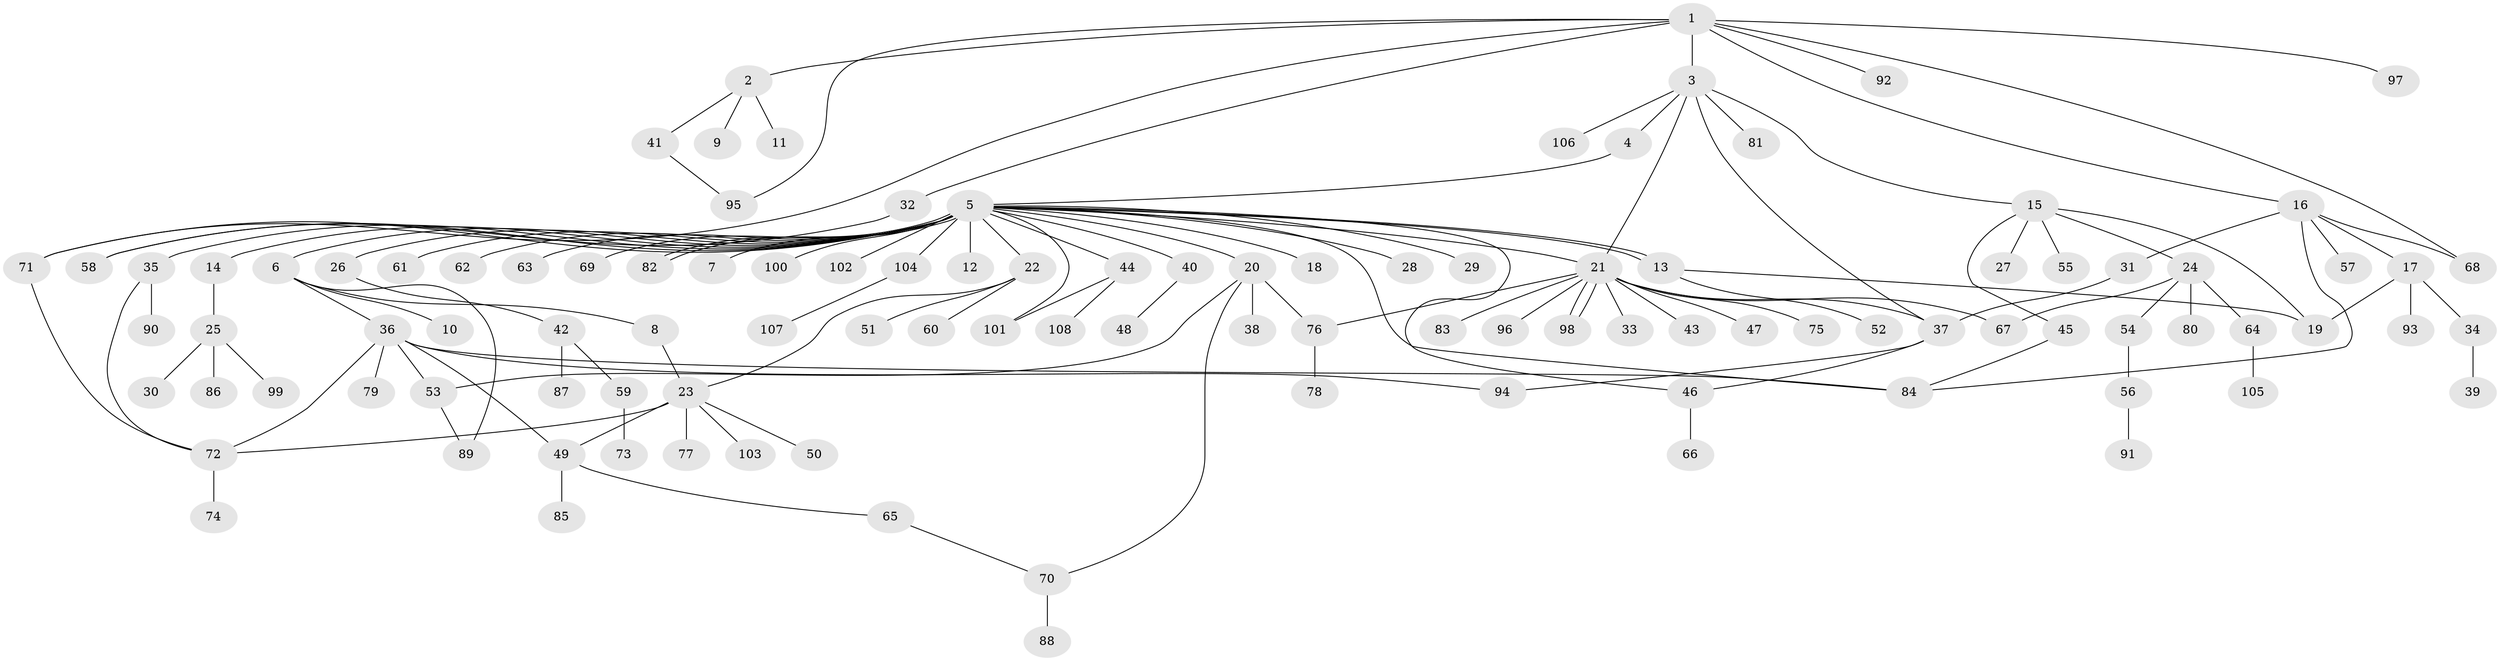 // Generated by graph-tools (version 1.1) at 2025/26/03/09/25 03:26:00]
// undirected, 108 vertices, 135 edges
graph export_dot {
graph [start="1"]
  node [color=gray90,style=filled];
  1;
  2;
  3;
  4;
  5;
  6;
  7;
  8;
  9;
  10;
  11;
  12;
  13;
  14;
  15;
  16;
  17;
  18;
  19;
  20;
  21;
  22;
  23;
  24;
  25;
  26;
  27;
  28;
  29;
  30;
  31;
  32;
  33;
  34;
  35;
  36;
  37;
  38;
  39;
  40;
  41;
  42;
  43;
  44;
  45;
  46;
  47;
  48;
  49;
  50;
  51;
  52;
  53;
  54;
  55;
  56;
  57;
  58;
  59;
  60;
  61;
  62;
  63;
  64;
  65;
  66;
  67;
  68;
  69;
  70;
  71;
  72;
  73;
  74;
  75;
  76;
  77;
  78;
  79;
  80;
  81;
  82;
  83;
  84;
  85;
  86;
  87;
  88;
  89;
  90;
  91;
  92;
  93;
  94;
  95;
  96;
  97;
  98;
  99;
  100;
  101;
  102;
  103;
  104;
  105;
  106;
  107;
  108;
  1 -- 2;
  1 -- 3;
  1 -- 16;
  1 -- 32;
  1 -- 68;
  1 -- 71;
  1 -- 92;
  1 -- 95;
  1 -- 97;
  2 -- 9;
  2 -- 11;
  2 -- 41;
  3 -- 4;
  3 -- 15;
  3 -- 21;
  3 -- 37;
  3 -- 81;
  3 -- 106;
  4 -- 5;
  5 -- 6;
  5 -- 7;
  5 -- 12;
  5 -- 13;
  5 -- 13;
  5 -- 14;
  5 -- 18;
  5 -- 20;
  5 -- 21;
  5 -- 22;
  5 -- 26;
  5 -- 28;
  5 -- 29;
  5 -- 35;
  5 -- 40;
  5 -- 44;
  5 -- 46;
  5 -- 58;
  5 -- 61;
  5 -- 62;
  5 -- 63;
  5 -- 69;
  5 -- 71;
  5 -- 82;
  5 -- 82;
  5 -- 84;
  5 -- 100;
  5 -- 101;
  5 -- 102;
  5 -- 104;
  6 -- 8;
  6 -- 10;
  6 -- 36;
  6 -- 89;
  8 -- 23;
  13 -- 19;
  13 -- 52;
  14 -- 25;
  15 -- 19;
  15 -- 24;
  15 -- 27;
  15 -- 45;
  15 -- 55;
  16 -- 17;
  16 -- 31;
  16 -- 57;
  16 -- 68;
  16 -- 84;
  17 -- 19;
  17 -- 34;
  17 -- 93;
  20 -- 38;
  20 -- 53;
  20 -- 70;
  20 -- 76;
  21 -- 33;
  21 -- 37;
  21 -- 43;
  21 -- 47;
  21 -- 67;
  21 -- 75;
  21 -- 76;
  21 -- 83;
  21 -- 96;
  21 -- 98;
  21 -- 98;
  22 -- 23;
  22 -- 51;
  22 -- 60;
  23 -- 49;
  23 -- 50;
  23 -- 72;
  23 -- 77;
  23 -- 103;
  24 -- 54;
  24 -- 64;
  24 -- 67;
  24 -- 80;
  25 -- 30;
  25 -- 86;
  25 -- 99;
  26 -- 42;
  31 -- 37;
  32 -- 58;
  34 -- 39;
  35 -- 72;
  35 -- 90;
  36 -- 49;
  36 -- 53;
  36 -- 72;
  36 -- 79;
  36 -- 84;
  36 -- 94;
  37 -- 46;
  37 -- 94;
  40 -- 48;
  41 -- 95;
  42 -- 59;
  42 -- 87;
  44 -- 101;
  44 -- 108;
  45 -- 84;
  46 -- 66;
  49 -- 65;
  49 -- 85;
  53 -- 89;
  54 -- 56;
  56 -- 91;
  59 -- 73;
  64 -- 105;
  65 -- 70;
  70 -- 88;
  71 -- 72;
  72 -- 74;
  76 -- 78;
  104 -- 107;
}
